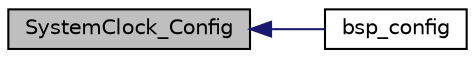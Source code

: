 digraph "SystemClock_Config"
{
  edge [fontname="Helvetica",fontsize="10",labelfontname="Helvetica",labelfontsize="10"];
  node [fontname="Helvetica",fontsize="10",shape=record];
  rankdir="LR";
  Node55 [label="SystemClock_Config",height=0.2,width=0.4,color="black", fillcolor="grey75", style="filled", fontcolor="black"];
  Node55 -> Node56 [dir="back",color="midnightblue",fontsize="10",style="solid",fontname="Helvetica"];
  Node56 [label="bsp_config",height=0.2,width=0.4,color="black", fillcolor="white", style="filled",URL="$bsp_8c.html#a1daad6f02d05b6715108e804f68c3d21"];
}
